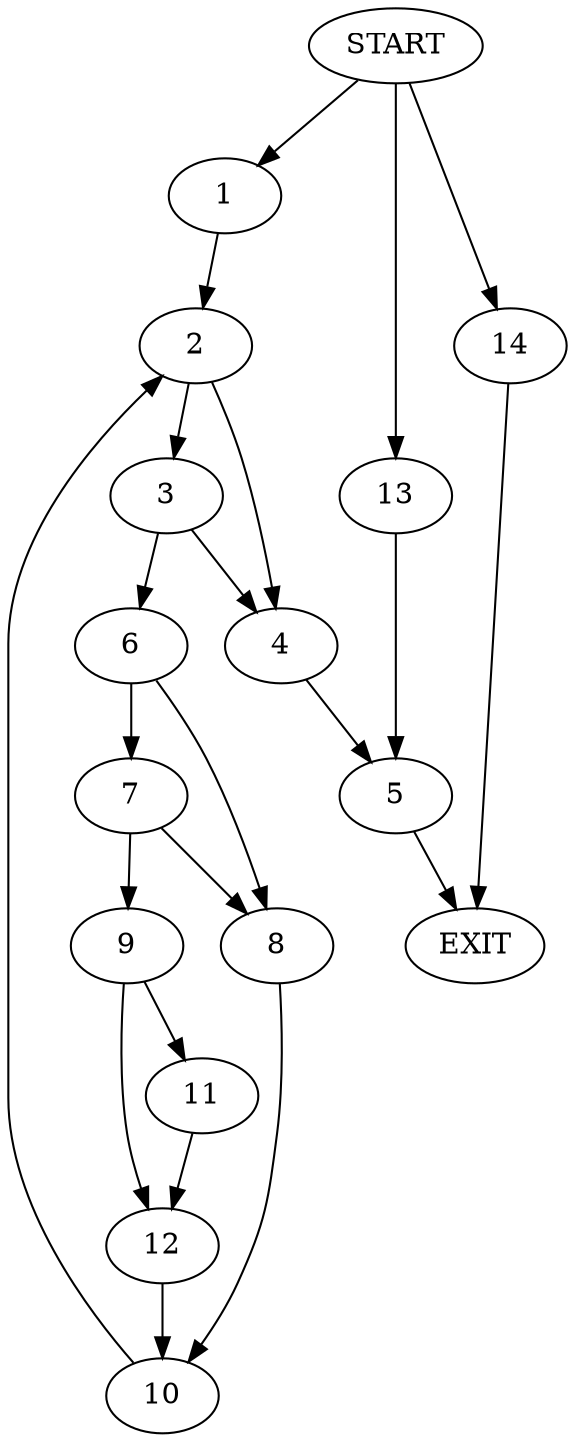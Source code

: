 digraph {
0 [label="START"];
1;
2;
3;
4;
5;
6;
7;
8;
9;
10;
11;
12;
13;
14;
15 [label="EXIT"];
0 -> 1;
1 -> 2;
2 -> 3;
2 -> 4;
4 -> 5;
3 -> 6;
3 -> 4;
6 -> 7;
6 -> 8;
7 -> 9;
7 -> 8;
8 -> 10;
9 -> 11;
9 -> 12;
10 -> 2;
12 -> 10;
11 -> 12;
5 -> 15;
0 -> 13;
13 -> 5;
0 -> 14;
14 -> 15;
}